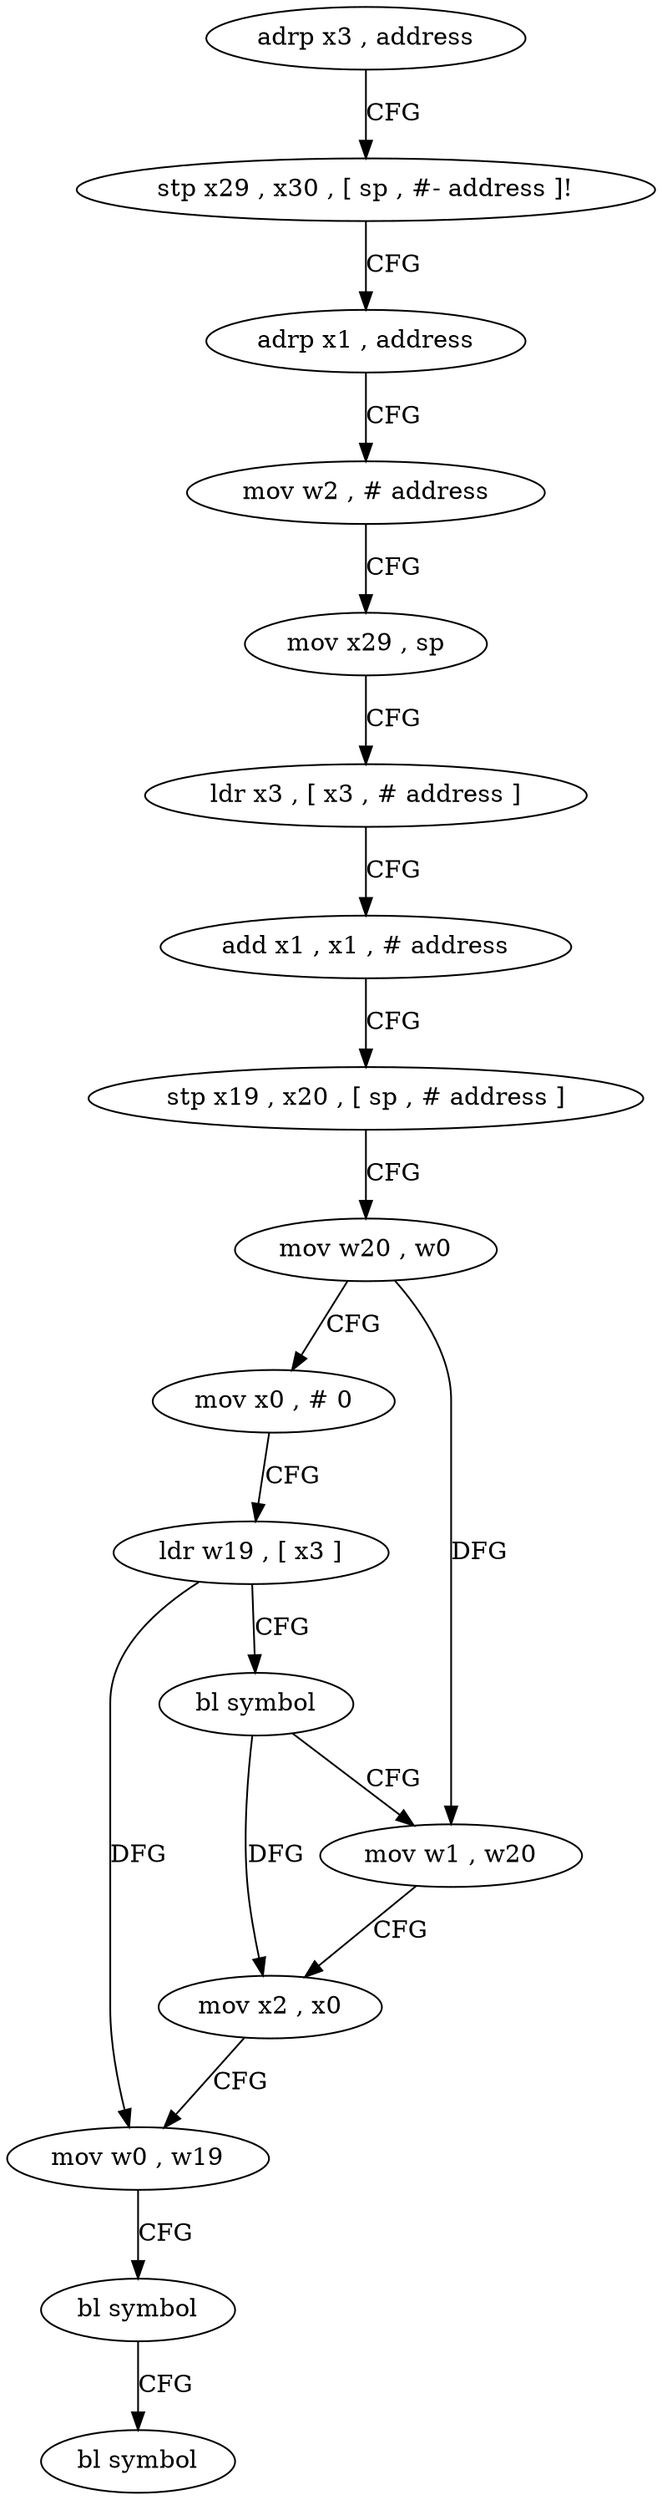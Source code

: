digraph "func" {
"184928" [label = "adrp x3 , address" ]
"184932" [label = "stp x29 , x30 , [ sp , #- address ]!" ]
"184936" [label = "adrp x1 , address" ]
"184940" [label = "mov w2 , # address" ]
"184944" [label = "mov x29 , sp" ]
"184948" [label = "ldr x3 , [ x3 , # address ]" ]
"184952" [label = "add x1 , x1 , # address" ]
"184956" [label = "stp x19 , x20 , [ sp , # address ]" ]
"184960" [label = "mov w20 , w0" ]
"184964" [label = "mov x0 , # 0" ]
"184968" [label = "ldr w19 , [ x3 ]" ]
"184972" [label = "bl symbol" ]
"184976" [label = "mov w1 , w20" ]
"184980" [label = "mov x2 , x0" ]
"184984" [label = "mov w0 , w19" ]
"184988" [label = "bl symbol" ]
"184992" [label = "bl symbol" ]
"184928" -> "184932" [ label = "CFG" ]
"184932" -> "184936" [ label = "CFG" ]
"184936" -> "184940" [ label = "CFG" ]
"184940" -> "184944" [ label = "CFG" ]
"184944" -> "184948" [ label = "CFG" ]
"184948" -> "184952" [ label = "CFG" ]
"184952" -> "184956" [ label = "CFG" ]
"184956" -> "184960" [ label = "CFG" ]
"184960" -> "184964" [ label = "CFG" ]
"184960" -> "184976" [ label = "DFG" ]
"184964" -> "184968" [ label = "CFG" ]
"184968" -> "184972" [ label = "CFG" ]
"184968" -> "184984" [ label = "DFG" ]
"184972" -> "184976" [ label = "CFG" ]
"184972" -> "184980" [ label = "DFG" ]
"184976" -> "184980" [ label = "CFG" ]
"184980" -> "184984" [ label = "CFG" ]
"184984" -> "184988" [ label = "CFG" ]
"184988" -> "184992" [ label = "CFG" ]
}
